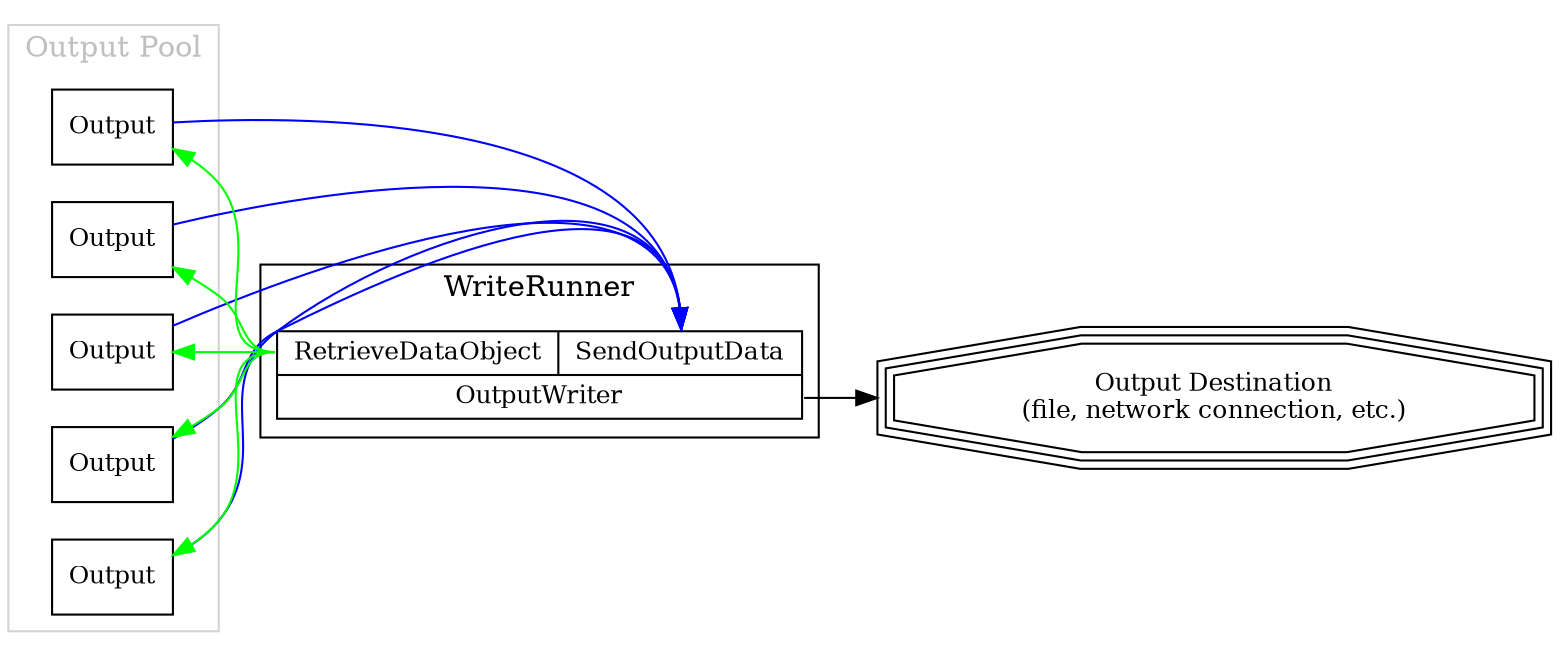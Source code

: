 digraph writerunner {
    rankdir=LR;
    node [fontsize=12, shape=box];
    edge [fontcolor=green];

    subgraph cluster_outputs {
        label="Output Pool";
        color=lightgrey;
        fontcolor=grey;
        output1 [label="Output"];
        output2 [label="Output"];
        output3 [label="Output"];
        output4 [label="Output"];
        output5 [label="Output"];
    }

    subgraph cluster_writerunner {
        label="WriteRunner";
        node [shape=record];
        writerunner [label="{<retrieve> RetrieveDataObject|<send> SendOutputData}|<writer> OutputWriter"];
    }

    destination [shape=tripleoctagon,label="Output Destination\n(file, network connection, etc.)"];

    writerunner:retrieve -> output1 [color=green];
    writerunner:retrieve -> output2 [color=green];
    writerunner:retrieve -> output3 [color=green];
    writerunner:retrieve -> output4 [color=green];
    writerunner:retrieve -> output5 [color=green];

    output1 -> writerunner:send [color=blue];
    output2 -> writerunner:send [color=blue];
    output3 -> writerunner:send [color=blue];
    output4 -> writerunner:send [color=blue];
    output5 -> writerunner:send [color=blue];

    writerunner:writer -> destination;
}